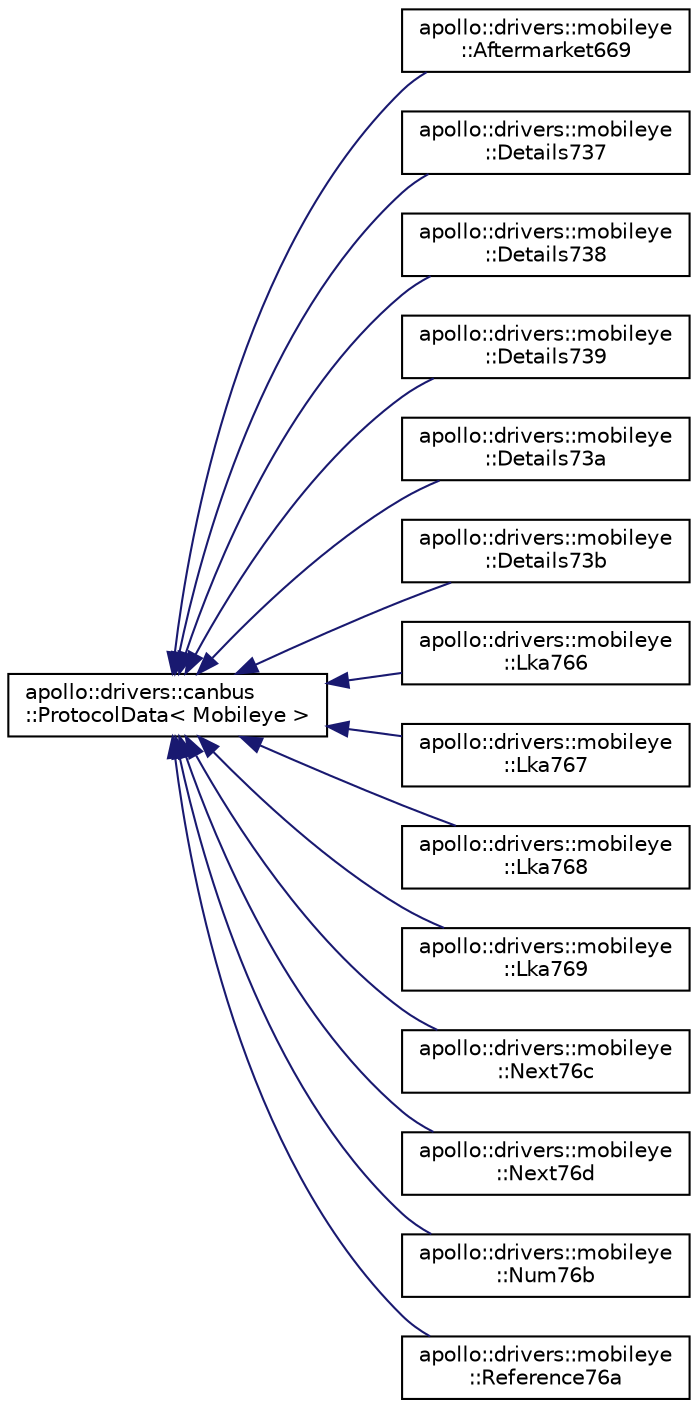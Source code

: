 digraph "Graphical Class Hierarchy"
{
  edge [fontname="Helvetica",fontsize="10",labelfontname="Helvetica",labelfontsize="10"];
  node [fontname="Helvetica",fontsize="10",shape=record];
  rankdir="LR";
  Node1 [label="apollo::drivers::canbus\l::ProtocolData\< Mobileye \>",height=0.2,width=0.4,color="black", fillcolor="white", style="filled",URL="$classapollo_1_1drivers_1_1canbus_1_1ProtocolData.html"];
  Node1 -> Node2 [dir="back",color="midnightblue",fontsize="10",style="solid",fontname="Helvetica"];
  Node2 [label="apollo::drivers::mobileye\l::Aftermarket669",height=0.2,width=0.4,color="black", fillcolor="white", style="filled",URL="$classapollo_1_1drivers_1_1mobileye_1_1Aftermarket669.html"];
  Node1 -> Node3 [dir="back",color="midnightblue",fontsize="10",style="solid",fontname="Helvetica"];
  Node3 [label="apollo::drivers::mobileye\l::Details737",height=0.2,width=0.4,color="black", fillcolor="white", style="filled",URL="$classapollo_1_1drivers_1_1mobileye_1_1Details737.html"];
  Node1 -> Node4 [dir="back",color="midnightblue",fontsize="10",style="solid",fontname="Helvetica"];
  Node4 [label="apollo::drivers::mobileye\l::Details738",height=0.2,width=0.4,color="black", fillcolor="white", style="filled",URL="$classapollo_1_1drivers_1_1mobileye_1_1Details738.html"];
  Node1 -> Node5 [dir="back",color="midnightblue",fontsize="10",style="solid",fontname="Helvetica"];
  Node5 [label="apollo::drivers::mobileye\l::Details739",height=0.2,width=0.4,color="black", fillcolor="white", style="filled",URL="$classapollo_1_1drivers_1_1mobileye_1_1Details739.html"];
  Node1 -> Node6 [dir="back",color="midnightblue",fontsize="10",style="solid",fontname="Helvetica"];
  Node6 [label="apollo::drivers::mobileye\l::Details73a",height=0.2,width=0.4,color="black", fillcolor="white", style="filled",URL="$classapollo_1_1drivers_1_1mobileye_1_1Details73a.html"];
  Node1 -> Node7 [dir="back",color="midnightblue",fontsize="10",style="solid",fontname="Helvetica"];
  Node7 [label="apollo::drivers::mobileye\l::Details73b",height=0.2,width=0.4,color="black", fillcolor="white", style="filled",URL="$classapollo_1_1drivers_1_1mobileye_1_1Details73b.html"];
  Node1 -> Node8 [dir="back",color="midnightblue",fontsize="10",style="solid",fontname="Helvetica"];
  Node8 [label="apollo::drivers::mobileye\l::Lka766",height=0.2,width=0.4,color="black", fillcolor="white", style="filled",URL="$classapollo_1_1drivers_1_1mobileye_1_1Lka766.html"];
  Node1 -> Node9 [dir="back",color="midnightblue",fontsize="10",style="solid",fontname="Helvetica"];
  Node9 [label="apollo::drivers::mobileye\l::Lka767",height=0.2,width=0.4,color="black", fillcolor="white", style="filled",URL="$classapollo_1_1drivers_1_1mobileye_1_1Lka767.html"];
  Node1 -> Node10 [dir="back",color="midnightblue",fontsize="10",style="solid",fontname="Helvetica"];
  Node10 [label="apollo::drivers::mobileye\l::Lka768",height=0.2,width=0.4,color="black", fillcolor="white", style="filled",URL="$classapollo_1_1drivers_1_1mobileye_1_1Lka768.html"];
  Node1 -> Node11 [dir="back",color="midnightblue",fontsize="10",style="solid",fontname="Helvetica"];
  Node11 [label="apollo::drivers::mobileye\l::Lka769",height=0.2,width=0.4,color="black", fillcolor="white", style="filled",URL="$classapollo_1_1drivers_1_1mobileye_1_1Lka769.html"];
  Node1 -> Node12 [dir="back",color="midnightblue",fontsize="10",style="solid",fontname="Helvetica"];
  Node12 [label="apollo::drivers::mobileye\l::Next76c",height=0.2,width=0.4,color="black", fillcolor="white", style="filled",URL="$classapollo_1_1drivers_1_1mobileye_1_1Next76c.html"];
  Node1 -> Node13 [dir="back",color="midnightblue",fontsize="10",style="solid",fontname="Helvetica"];
  Node13 [label="apollo::drivers::mobileye\l::Next76d",height=0.2,width=0.4,color="black", fillcolor="white", style="filled",URL="$classapollo_1_1drivers_1_1mobileye_1_1Next76d.html"];
  Node1 -> Node14 [dir="back",color="midnightblue",fontsize="10",style="solid",fontname="Helvetica"];
  Node14 [label="apollo::drivers::mobileye\l::Num76b",height=0.2,width=0.4,color="black", fillcolor="white", style="filled",URL="$classapollo_1_1drivers_1_1mobileye_1_1Num76b.html"];
  Node1 -> Node15 [dir="back",color="midnightblue",fontsize="10",style="solid",fontname="Helvetica"];
  Node15 [label="apollo::drivers::mobileye\l::Reference76a",height=0.2,width=0.4,color="black", fillcolor="white", style="filled",URL="$classapollo_1_1drivers_1_1mobileye_1_1Reference76a.html"];
}
